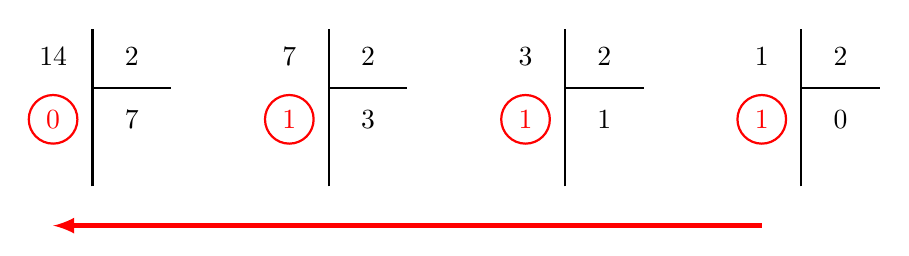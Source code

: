 \begin{tikzpicture}

\draw[<-,>=latex,ultra thick,red] (-0.5,-1.75)--(8.5,-1.75);

\begin{scope}
  \draw[thick] (0,0) -- (1,0);
  \draw[thick] (0,-1.25) -- (0,0.75);

  \node at (0.5,0.4) {$2$};

  \node at (-0.5,0.4) {$14$};
  \node at (0.5,-0.4) {$7$};
  \node[thick, red, draw, circle] at (-0.5,-0.4) {$0$};
\end{scope}

\begin{scope}[xshift=3cm]
  \draw[thick] (0,0) -- (1,0);
  \draw[thick] (0,-1.25) -- (0,0.75);

  \node at (0.5,0.4) {$2$};

  \node at (-0.5,0.4) {$7$};
  \node at (0.5,-0.4) {$3$};
  \node[thick, red, draw, circle] at (-0.5,-0.4) {$1$};
\end{scope}


\begin{scope}[xshift=6cm]
  \draw[thick] (0,0) -- (1,0);
  \draw[thick] (0,-1.25) -- (0,0.75);

  \node at (0.5,0.4) {$2$};

  \node at (-0.5,0.4) {$3$};
  \node at (0.5,-0.4) {$1$};
  \node[thick, red, draw, circle] at (-0.5,-0.4) {$1$};
\end{scope}


\begin{scope}[xshift=9cm]
  \draw[thick] (0,0) -- (1,0);
  \draw[thick] (0,-1.25) -- (0,0.75);

  \node at (0.5,0.4) {$2$};

  \node at (-0.5,0.4) {$1$};
  \node at (0.5,-0.4) {$0$};
  \node[thick, red, draw, circle] at (-0.5,-0.4) {$1$};
\end{scope}



\end{tikzpicture}